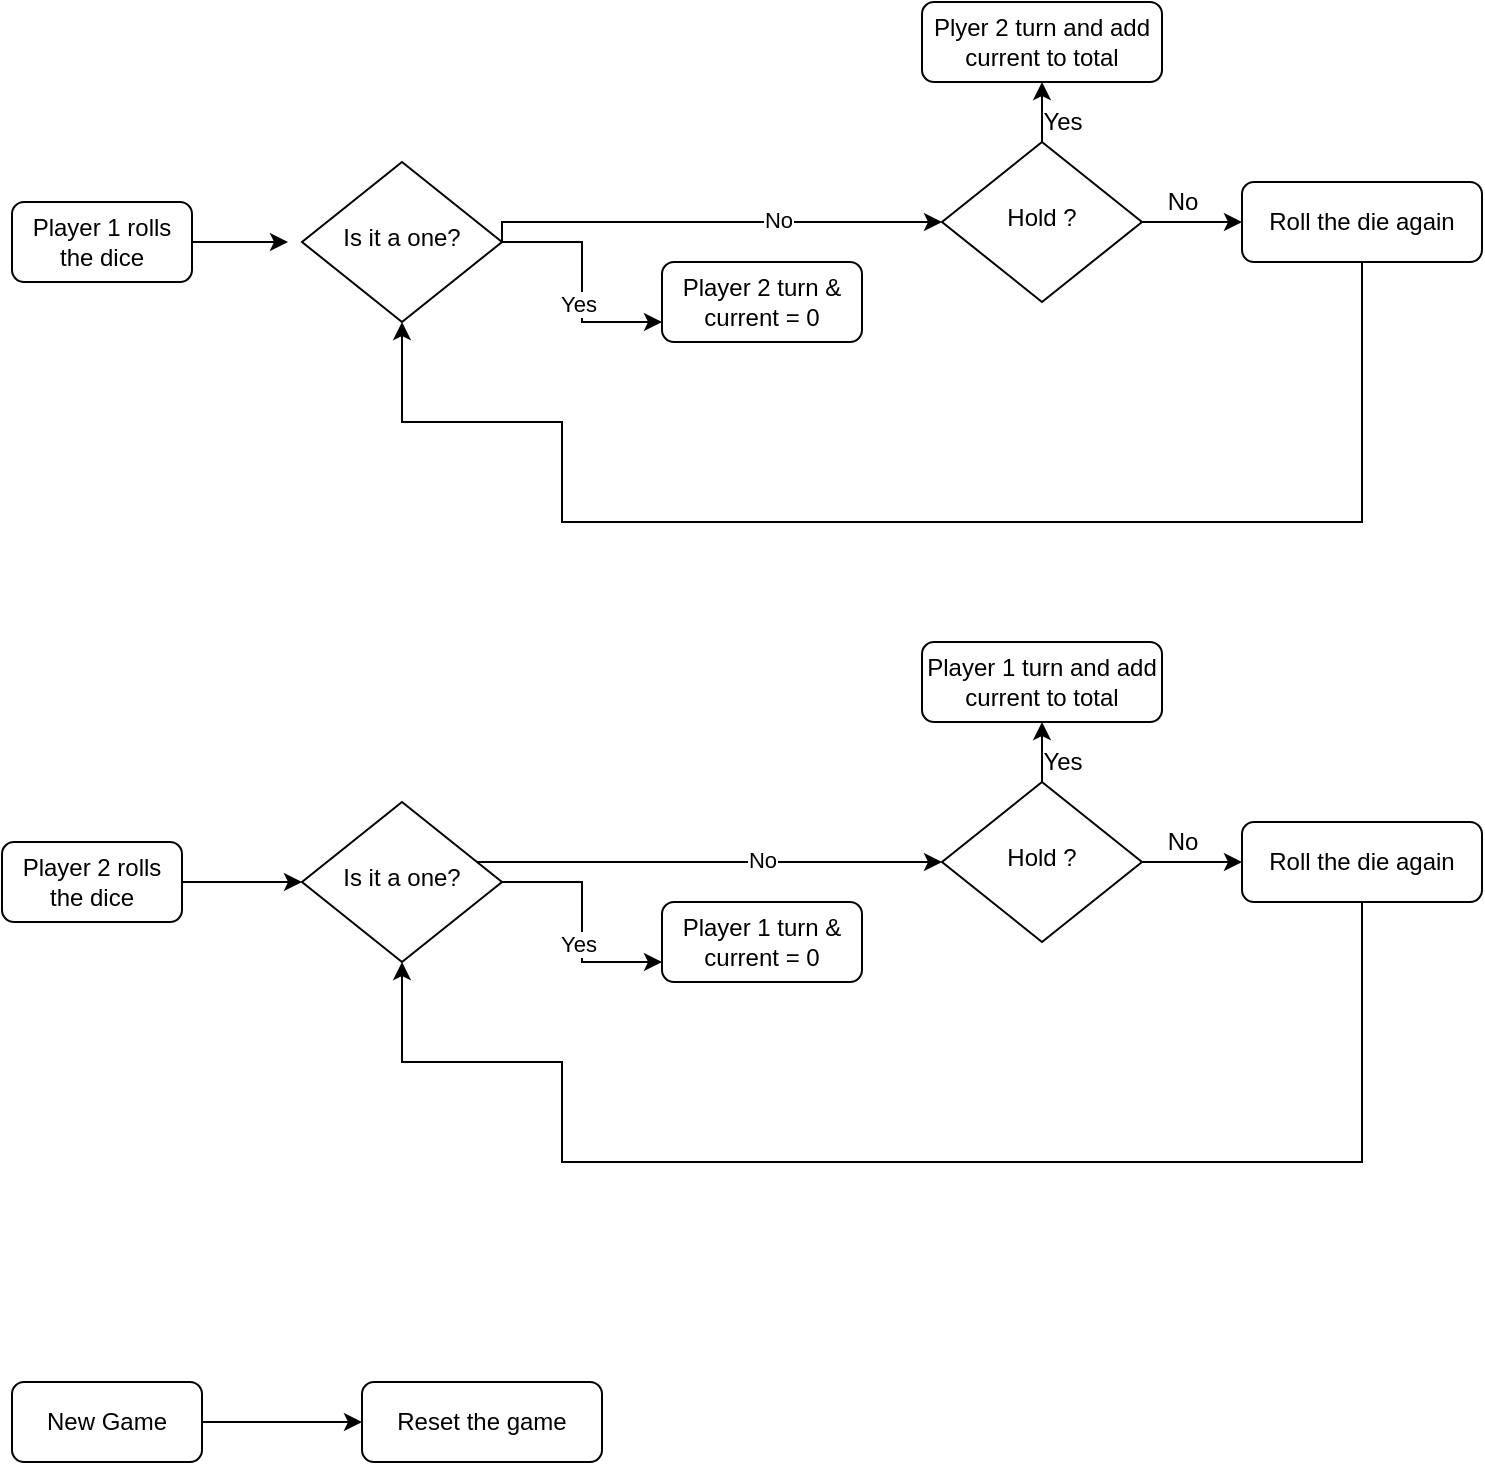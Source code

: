 <mxfile version="14.6.13" type="github">
  <diagram id="C5RBs43oDa-KdzZeNtuy" name="Page-1">
    <mxGraphModel dx="1332" dy="548" grid="1" gridSize="10" guides="1" tooltips="1" connect="1" arrows="1" fold="1" page="1" pageScale="1" pageWidth="827" pageHeight="1169" math="0" shadow="0">
      <root>
        <mxCell id="WIyWlLk6GJQsqaUBKTNV-0" />
        <mxCell id="WIyWlLk6GJQsqaUBKTNV-1" parent="WIyWlLk6GJQsqaUBKTNV-0" />
        <mxCell id="vbCb1EXiqkDTW1d0GYdN-4" style="edgeStyle=orthogonalEdgeStyle;rounded=0;orthogonalLoop=1;jettySize=auto;html=1;" edge="1" parent="WIyWlLk6GJQsqaUBKTNV-1" source="WIyWlLk6GJQsqaUBKTNV-3">
          <mxGeometry relative="1" as="geometry">
            <mxPoint x="173" y="150" as="targetPoint" />
          </mxGeometry>
        </mxCell>
        <mxCell id="WIyWlLk6GJQsqaUBKTNV-3" value="Player 1 rolls the dice" style="rounded=1;whiteSpace=wrap;html=1;fontSize=12;glass=0;strokeWidth=1;shadow=0;" parent="WIyWlLk6GJQsqaUBKTNV-1" vertex="1">
          <mxGeometry x="35" y="130" width="90" height="40" as="geometry" />
        </mxCell>
        <mxCell id="vbCb1EXiqkDTW1d0GYdN-5" style="edgeStyle=orthogonalEdgeStyle;rounded=0;orthogonalLoop=1;jettySize=auto;html=1;entryX=0;entryY=0.75;entryDx=0;entryDy=0;" edge="1" parent="WIyWlLk6GJQsqaUBKTNV-1" source="WIyWlLk6GJQsqaUBKTNV-6" target="vbCb1EXiqkDTW1d0GYdN-0">
          <mxGeometry relative="1" as="geometry" />
        </mxCell>
        <mxCell id="vbCb1EXiqkDTW1d0GYdN-6" value="Yes" style="edgeLabel;html=1;align=center;verticalAlign=middle;resizable=0;points=[];" vertex="1" connectable="0" parent="vbCb1EXiqkDTW1d0GYdN-5">
          <mxGeometry x="0.171" y="-2" relative="1" as="geometry">
            <mxPoint as="offset" />
          </mxGeometry>
        </mxCell>
        <mxCell id="vbCb1EXiqkDTW1d0GYdN-54" style="edgeStyle=orthogonalEdgeStyle;rounded=0;orthogonalLoop=1;jettySize=auto;html=1;exitX=1;exitY=0.5;exitDx=0;exitDy=0;entryX=0;entryY=0.5;entryDx=0;entryDy=0;" edge="1" parent="WIyWlLk6GJQsqaUBKTNV-1" source="WIyWlLk6GJQsqaUBKTNV-6" target="vbCb1EXiqkDTW1d0GYdN-7">
          <mxGeometry relative="1" as="geometry">
            <Array as="points">
              <mxPoint x="280" y="140" />
            </Array>
          </mxGeometry>
        </mxCell>
        <mxCell id="vbCb1EXiqkDTW1d0GYdN-55" value="No" style="edgeLabel;html=1;align=center;verticalAlign=middle;resizable=0;points=[];" vertex="1" connectable="0" parent="vbCb1EXiqkDTW1d0GYdN-54">
          <mxGeometry x="0.287" y="1" relative="1" as="geometry">
            <mxPoint as="offset" />
          </mxGeometry>
        </mxCell>
        <object label="Is it a one?" id="WIyWlLk6GJQsqaUBKTNV-6">
          <mxCell style="rhombus;whiteSpace=wrap;html=1;shadow=0;fontFamily=Helvetica;fontSize=12;align=center;strokeWidth=1;spacing=6;spacingTop=-4;" parent="WIyWlLk6GJQsqaUBKTNV-1" vertex="1">
            <mxGeometry x="180" y="110" width="100" height="80" as="geometry" />
          </mxCell>
        </object>
        <mxCell id="vbCb1EXiqkDTW1d0GYdN-16" style="edgeStyle=orthogonalEdgeStyle;rounded=0;orthogonalLoop=1;jettySize=auto;html=1;entryX=0;entryY=0.5;entryDx=0;entryDy=0;" edge="1" parent="WIyWlLk6GJQsqaUBKTNV-1" source="WIyWlLk6GJQsqaUBKTNV-11" target="WIyWlLk6GJQsqaUBKTNV-12">
          <mxGeometry relative="1" as="geometry">
            <mxPoint x="160" y="590" as="targetPoint" />
            <Array as="points" />
          </mxGeometry>
        </mxCell>
        <mxCell id="WIyWlLk6GJQsqaUBKTNV-11" value="New Game" style="rounded=1;whiteSpace=wrap;html=1;fontSize=12;glass=0;strokeWidth=1;shadow=0;" parent="WIyWlLk6GJQsqaUBKTNV-1" vertex="1">
          <mxGeometry x="35" y="720" width="95" height="40" as="geometry" />
        </mxCell>
        <mxCell id="WIyWlLk6GJQsqaUBKTNV-12" value="Reset the game" style="rounded=1;whiteSpace=wrap;html=1;fontSize=12;glass=0;strokeWidth=1;shadow=0;" parent="WIyWlLk6GJQsqaUBKTNV-1" vertex="1">
          <mxGeometry x="210" y="720" width="120" height="40" as="geometry" />
        </mxCell>
        <mxCell id="vbCb1EXiqkDTW1d0GYdN-0" value="Player 2 turn &amp;amp; current = 0" style="rounded=1;whiteSpace=wrap;html=1;fontSize=12;glass=0;strokeWidth=1;shadow=0;" vertex="1" parent="WIyWlLk6GJQsqaUBKTNV-1">
          <mxGeometry x="360" y="160" width="100" height="40" as="geometry" />
        </mxCell>
        <mxCell id="vbCb1EXiqkDTW1d0GYdN-46" style="edgeStyle=orthogonalEdgeStyle;rounded=0;orthogonalLoop=1;jettySize=auto;html=1;entryX=0;entryY=0.5;entryDx=0;entryDy=0;" edge="1" parent="WIyWlLk6GJQsqaUBKTNV-1" source="vbCb1EXiqkDTW1d0GYdN-1" target="vbCb1EXiqkDTW1d0GYdN-34">
          <mxGeometry relative="1" as="geometry" />
        </mxCell>
        <mxCell id="vbCb1EXiqkDTW1d0GYdN-1" value="Player 2 rolls the dice" style="rounded=1;whiteSpace=wrap;html=1;fontSize=12;glass=0;strokeWidth=1;shadow=0;" vertex="1" parent="WIyWlLk6GJQsqaUBKTNV-1">
          <mxGeometry x="30" y="450" width="90" height="40" as="geometry" />
        </mxCell>
        <mxCell id="vbCb1EXiqkDTW1d0GYdN-56" style="edgeStyle=orthogonalEdgeStyle;rounded=0;orthogonalLoop=1;jettySize=auto;html=1;entryX=0;entryY=0.5;entryDx=0;entryDy=0;" edge="1" parent="WIyWlLk6GJQsqaUBKTNV-1" source="vbCb1EXiqkDTW1d0GYdN-7" target="vbCb1EXiqkDTW1d0GYdN-9">
          <mxGeometry relative="1" as="geometry" />
        </mxCell>
        <mxCell id="vbCb1EXiqkDTW1d0GYdN-57" style="edgeStyle=orthogonalEdgeStyle;rounded=0;orthogonalLoop=1;jettySize=auto;html=1;exitX=0.5;exitY=0;exitDx=0;exitDy=0;entryX=0.5;entryY=1;entryDx=0;entryDy=0;" edge="1" parent="WIyWlLk6GJQsqaUBKTNV-1" source="vbCb1EXiqkDTW1d0GYdN-7" target="vbCb1EXiqkDTW1d0GYdN-10">
          <mxGeometry relative="1" as="geometry" />
        </mxCell>
        <object label="Hold ?" id="vbCb1EXiqkDTW1d0GYdN-7">
          <mxCell style="rhombus;whiteSpace=wrap;html=1;shadow=0;fontFamily=Helvetica;fontSize=12;align=center;strokeWidth=1;spacing=6;spacingTop=-4;" vertex="1" parent="WIyWlLk6GJQsqaUBKTNV-1">
            <mxGeometry x="500" y="100" width="100" height="80" as="geometry" />
          </mxCell>
        </object>
        <mxCell id="vbCb1EXiqkDTW1d0GYdN-13" style="edgeStyle=orthogonalEdgeStyle;rounded=0;orthogonalLoop=1;jettySize=auto;html=1;" edge="1" parent="WIyWlLk6GJQsqaUBKTNV-1" source="vbCb1EXiqkDTW1d0GYdN-9" target="WIyWlLk6GJQsqaUBKTNV-6">
          <mxGeometry relative="1" as="geometry">
            <mxPoint x="660" y="350" as="targetPoint" />
            <Array as="points">
              <mxPoint x="710" y="290" />
              <mxPoint x="310" y="290" />
              <mxPoint x="310" y="240" />
              <mxPoint x="230" y="240" />
            </Array>
          </mxGeometry>
        </mxCell>
        <mxCell id="vbCb1EXiqkDTW1d0GYdN-9" value="Roll the die again" style="rounded=1;whiteSpace=wrap;html=1;fontSize=12;glass=0;strokeWidth=1;shadow=0;" vertex="1" parent="WIyWlLk6GJQsqaUBKTNV-1">
          <mxGeometry x="650" y="120" width="120" height="40" as="geometry" />
        </mxCell>
        <mxCell id="vbCb1EXiqkDTW1d0GYdN-10" value="Plyer 2 turn and add current to total" style="rounded=1;whiteSpace=wrap;html=1;fontSize=12;glass=0;strokeWidth=1;shadow=0;" vertex="1" parent="WIyWlLk6GJQsqaUBKTNV-1">
          <mxGeometry x="490" y="30" width="120" height="40" as="geometry" />
        </mxCell>
        <mxCell id="vbCb1EXiqkDTW1d0GYdN-32" style="edgeStyle=orthogonalEdgeStyle;rounded=0;orthogonalLoop=1;jettySize=auto;html=1;entryX=0;entryY=0.75;entryDx=0;entryDy=0;" edge="1" parent="WIyWlLk6GJQsqaUBKTNV-1" source="vbCb1EXiqkDTW1d0GYdN-34" target="vbCb1EXiqkDTW1d0GYdN-38">
          <mxGeometry relative="1" as="geometry" />
        </mxCell>
        <mxCell id="vbCb1EXiqkDTW1d0GYdN-33" value="Yes" style="edgeLabel;html=1;align=center;verticalAlign=middle;resizable=0;points=[];" vertex="1" connectable="0" parent="vbCb1EXiqkDTW1d0GYdN-32">
          <mxGeometry x="0.171" y="-2" relative="1" as="geometry">
            <mxPoint as="offset" />
          </mxGeometry>
        </mxCell>
        <mxCell id="vbCb1EXiqkDTW1d0GYdN-47" style="edgeStyle=orthogonalEdgeStyle;rounded=0;orthogonalLoop=1;jettySize=auto;html=1;" edge="1" parent="WIyWlLk6GJQsqaUBKTNV-1" source="vbCb1EXiqkDTW1d0GYdN-34" target="vbCb1EXiqkDTW1d0GYdN-40">
          <mxGeometry relative="1" as="geometry">
            <mxPoint x="490" y="460" as="targetPoint" />
            <Array as="points">
              <mxPoint x="460" y="460" />
              <mxPoint x="460" y="460" />
            </Array>
          </mxGeometry>
        </mxCell>
        <mxCell id="vbCb1EXiqkDTW1d0GYdN-48" value="No" style="edgeLabel;html=1;align=center;verticalAlign=middle;resizable=0;points=[];" vertex="1" connectable="0" parent="vbCb1EXiqkDTW1d0GYdN-47">
          <mxGeometry x="0.226" y="1" relative="1" as="geometry">
            <mxPoint as="offset" />
          </mxGeometry>
        </mxCell>
        <object label="Is it a one?" id="vbCb1EXiqkDTW1d0GYdN-34">
          <mxCell style="rhombus;whiteSpace=wrap;html=1;shadow=0;fontFamily=Helvetica;fontSize=12;align=center;strokeWidth=1;spacing=6;spacingTop=-4;" vertex="1" parent="WIyWlLk6GJQsqaUBKTNV-1">
            <mxGeometry x="180" y="430" width="100" height="80" as="geometry" />
          </mxCell>
        </object>
        <mxCell id="vbCb1EXiqkDTW1d0GYdN-38" value="Player 1 turn &amp;amp; current = 0" style="rounded=1;whiteSpace=wrap;html=1;fontSize=12;glass=0;strokeWidth=1;shadow=0;" vertex="1" parent="WIyWlLk6GJQsqaUBKTNV-1">
          <mxGeometry x="360" y="480" width="100" height="40" as="geometry" />
        </mxCell>
        <mxCell id="vbCb1EXiqkDTW1d0GYdN-49" style="edgeStyle=orthogonalEdgeStyle;rounded=0;orthogonalLoop=1;jettySize=auto;html=1;entryX=0.5;entryY=1;entryDx=0;entryDy=0;" edge="1" parent="WIyWlLk6GJQsqaUBKTNV-1" source="vbCb1EXiqkDTW1d0GYdN-40" target="vbCb1EXiqkDTW1d0GYdN-45">
          <mxGeometry relative="1" as="geometry" />
        </mxCell>
        <mxCell id="vbCb1EXiqkDTW1d0GYdN-50" style="edgeStyle=orthogonalEdgeStyle;rounded=0;orthogonalLoop=1;jettySize=auto;html=1;entryX=0;entryY=0.5;entryDx=0;entryDy=0;" edge="1" parent="WIyWlLk6GJQsqaUBKTNV-1" source="vbCb1EXiqkDTW1d0GYdN-40" target="vbCb1EXiqkDTW1d0GYdN-43">
          <mxGeometry relative="1" as="geometry" />
        </mxCell>
        <object label="Hold ?" id="vbCb1EXiqkDTW1d0GYdN-40">
          <mxCell style="rhombus;whiteSpace=wrap;html=1;shadow=0;fontFamily=Helvetica;fontSize=12;align=center;strokeWidth=1;spacing=6;spacingTop=-4;" vertex="1" parent="WIyWlLk6GJQsqaUBKTNV-1">
            <mxGeometry x="500" y="420" width="100" height="80" as="geometry" />
          </mxCell>
        </object>
        <mxCell id="vbCb1EXiqkDTW1d0GYdN-42" style="edgeStyle=orthogonalEdgeStyle;rounded=0;orthogonalLoop=1;jettySize=auto;html=1;" edge="1" parent="WIyWlLk6GJQsqaUBKTNV-1" source="vbCb1EXiqkDTW1d0GYdN-43" target="vbCb1EXiqkDTW1d0GYdN-34">
          <mxGeometry relative="1" as="geometry">
            <mxPoint x="660" y="670" as="targetPoint" />
            <Array as="points">
              <mxPoint x="710" y="610" />
              <mxPoint x="310" y="610" />
              <mxPoint x="310" y="560" />
              <mxPoint x="230" y="560" />
            </Array>
          </mxGeometry>
        </mxCell>
        <mxCell id="vbCb1EXiqkDTW1d0GYdN-43" value="Roll the die again" style="rounded=1;whiteSpace=wrap;html=1;fontSize=12;glass=0;strokeWidth=1;shadow=0;" vertex="1" parent="WIyWlLk6GJQsqaUBKTNV-1">
          <mxGeometry x="650" y="440" width="120" height="40" as="geometry" />
        </mxCell>
        <mxCell id="vbCb1EXiqkDTW1d0GYdN-45" value="Player 1 turn and add current to total" style="rounded=1;whiteSpace=wrap;html=1;fontSize=12;glass=0;strokeWidth=1;shadow=0;" vertex="1" parent="WIyWlLk6GJQsqaUBKTNV-1">
          <mxGeometry x="490" y="350" width="120" height="40" as="geometry" />
        </mxCell>
        <mxCell id="vbCb1EXiqkDTW1d0GYdN-52" value="Yes" style="text;html=1;align=center;verticalAlign=middle;resizable=0;points=[];autosize=1;strokeColor=none;" vertex="1" parent="WIyWlLk6GJQsqaUBKTNV-1">
          <mxGeometry x="540" y="400" width="40" height="20" as="geometry" />
        </mxCell>
        <mxCell id="vbCb1EXiqkDTW1d0GYdN-53" value="No" style="text;html=1;align=center;verticalAlign=middle;resizable=0;points=[];autosize=1;strokeColor=none;" vertex="1" parent="WIyWlLk6GJQsqaUBKTNV-1">
          <mxGeometry x="605" y="440" width="30" height="20" as="geometry" />
        </mxCell>
        <mxCell id="vbCb1EXiqkDTW1d0GYdN-58" value="Yes" style="text;html=1;align=center;verticalAlign=middle;resizable=0;points=[];autosize=1;strokeColor=none;" vertex="1" parent="WIyWlLk6GJQsqaUBKTNV-1">
          <mxGeometry x="540" y="80" width="40" height="20" as="geometry" />
        </mxCell>
        <mxCell id="vbCb1EXiqkDTW1d0GYdN-59" value="No" style="text;html=1;align=center;verticalAlign=middle;resizable=0;points=[];autosize=1;strokeColor=none;" vertex="1" parent="WIyWlLk6GJQsqaUBKTNV-1">
          <mxGeometry x="605" y="120" width="30" height="20" as="geometry" />
        </mxCell>
      </root>
    </mxGraphModel>
  </diagram>
</mxfile>
